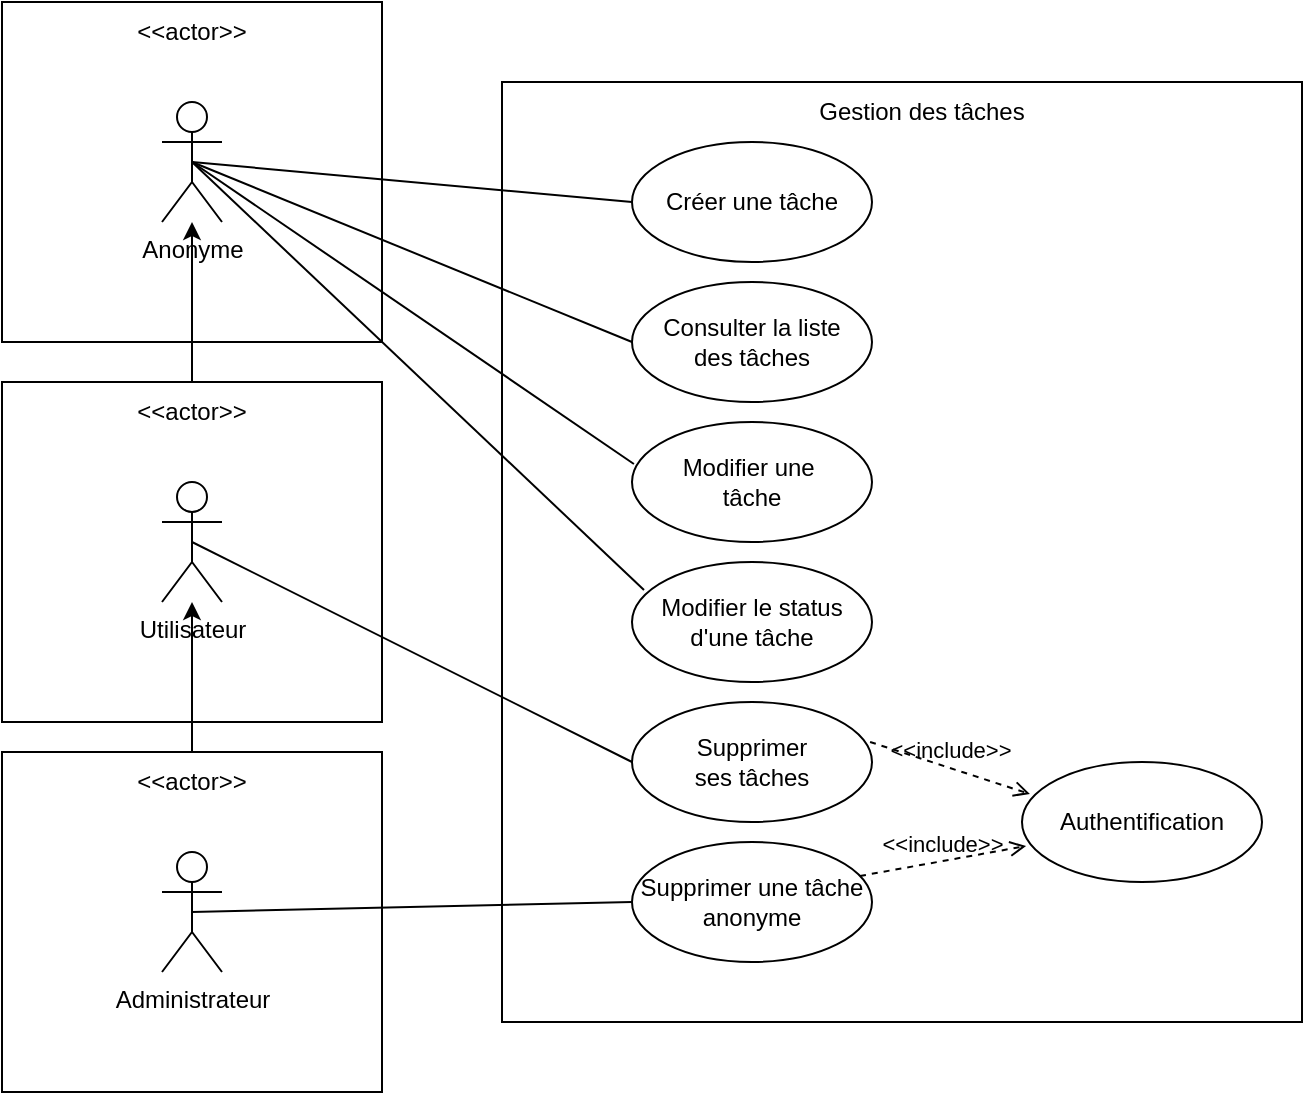<mxfile version="20.5.3" type="embed"><diagram name="Page-1" id="R0wjLpWjG5bwHOQ1bxZC"><mxGraphModel dx="966" dy="740" grid="1" gridSize="10" guides="1" tooltips="1" connect="1" arrows="1" fold="1" page="1" pageScale="1" pageWidth="827" pageHeight="1169" math="0" shadow="0"><root><mxCell id="0"/><mxCell id="1" parent="0"/><mxCell id="idGsmURpZj5IsuFKCBlc-5" value="" style="rounded=0;whiteSpace=wrap;html=1;" parent="1" vertex="1"><mxGeometry x="360" y="250" width="400" height="470" as="geometry"/></mxCell><mxCell id="idGsmURpZj5IsuFKCBlc-6" value="Gestion des tâches" style="text;html=1;align=center;verticalAlign=middle;whiteSpace=wrap;rounded=0;" parent="1" vertex="1"><mxGeometry x="510" y="250" width="120" height="30" as="geometry"/></mxCell><mxCell id="idGsmURpZj5IsuFKCBlc-7" value="Créer une tâche" style="ellipse;whiteSpace=wrap;html=1;" parent="1" vertex="1"><mxGeometry x="425" y="280" width="120" height="60" as="geometry"/></mxCell><mxCell id="idGsmURpZj5IsuFKCBlc-8" value="Consulter la liste&lt;br&gt;des tâches" style="ellipse;whiteSpace=wrap;html=1;" parent="1" vertex="1"><mxGeometry x="425" y="350" width="120" height="60" as="geometry"/></mxCell><mxCell id="idGsmURpZj5IsuFKCBlc-9" value="" style="rounded=0;whiteSpace=wrap;html=1;" parent="1" vertex="1"><mxGeometry x="110" y="400" width="190" height="170" as="geometry"/></mxCell><mxCell id="idGsmURpZj5IsuFKCBlc-10" value="Utilisateur" style="shape=umlActor;verticalLabelPosition=bottom;verticalAlign=top;html=1;outlineConnect=0;" parent="1" vertex="1"><mxGeometry x="190" y="450" width="30" height="60" as="geometry"/></mxCell><mxCell id="idGsmURpZj5IsuFKCBlc-11" value="&amp;lt;&amp;lt;actor&amp;gt;&amp;gt;" style="text;html=1;align=center;verticalAlign=middle;whiteSpace=wrap;rounded=0;" parent="1" vertex="1"><mxGeometry x="175" y="400" width="60" height="30" as="geometry"/></mxCell><mxCell id="Y4IT4gCBnpOFw3fhDsjc-1" value="Modifier une&amp;nbsp;&lt;br&gt;tâche" style="ellipse;whiteSpace=wrap;html=1;" parent="1" vertex="1"><mxGeometry x="425" y="420" width="120" height="60" as="geometry"/></mxCell><mxCell id="Y4IT4gCBnpOFw3fhDsjc-2" value="Modifier le status&lt;br&gt;d'une tâche" style="ellipse;whiteSpace=wrap;html=1;" parent="1" vertex="1"><mxGeometry x="425" y="490" width="120" height="60" as="geometry"/></mxCell><mxCell id="Y4IT4gCBnpOFw3fhDsjc-3" value="Supprimer&lt;br&gt;ses tâches" style="ellipse;whiteSpace=wrap;html=1;" parent="1" vertex="1"><mxGeometry x="425" y="560" width="120" height="60" as="geometry"/></mxCell><mxCell id="Y4IT4gCBnpOFw3fhDsjc-6" value="" style="endArrow=none;startArrow=none;endFill=0;startFill=0;endSize=8;html=1;verticalAlign=bottom;labelBackgroundColor=none;strokeWidth=1;rounded=0;entryX=0;entryY=0.5;entryDx=0;entryDy=0;exitX=0.5;exitY=0.5;exitDx=0;exitDy=0;exitPerimeter=0;" parent="1" source="idGsmURpZj5IsuFKCBlc-10" target="Y4IT4gCBnpOFw3fhDsjc-3" edge="1"><mxGeometry width="160" relative="1" as="geometry"><mxPoint x="210" y="450" as="sourcePoint"/><mxPoint x="445" y="540" as="targetPoint"/></mxGeometry></mxCell><mxCell id="Y4IT4gCBnpOFw3fhDsjc-7" value="Authentification" style="ellipse;whiteSpace=wrap;html=1;" parent="1" vertex="1"><mxGeometry x="620" y="590" width="120" height="60" as="geometry"/></mxCell><mxCell id="Y4IT4gCBnpOFw3fhDsjc-9" value="" style="rounded=0;whiteSpace=wrap;html=1;" parent="1" vertex="1"><mxGeometry x="110" y="585" width="190" height="170" as="geometry"/></mxCell><mxCell id="Y4IT4gCBnpOFw3fhDsjc-10" value="Administrateur" style="shape=umlActor;verticalLabelPosition=bottom;verticalAlign=top;html=1;outlineConnect=0;" parent="1" vertex="1"><mxGeometry x="190" y="635" width="30" height="60" as="geometry"/></mxCell><mxCell id="Y4IT4gCBnpOFw3fhDsjc-17" value="" style="edgeStyle=orthogonalEdgeStyle;rounded=0;orthogonalLoop=1;jettySize=auto;html=1;" parent="1" source="Y4IT4gCBnpOFw3fhDsjc-11" target="idGsmURpZj5IsuFKCBlc-10" edge="1"><mxGeometry relative="1" as="geometry"/></mxCell><mxCell id="Y4IT4gCBnpOFw3fhDsjc-11" value="&amp;lt;&amp;lt;actor&amp;gt;&amp;gt;" style="text;html=1;align=center;verticalAlign=middle;whiteSpace=wrap;rounded=0;" parent="1" vertex="1"><mxGeometry x="175" y="585" width="60" height="30" as="geometry"/></mxCell><mxCell id="Y4IT4gCBnpOFw3fhDsjc-12" value="Supprimer une tâche&lt;br&gt;anonyme" style="ellipse;whiteSpace=wrap;html=1;" parent="1" vertex="1"><mxGeometry x="425" y="630" width="120" height="60" as="geometry"/></mxCell><mxCell id="Y4IT4gCBnpOFw3fhDsjc-13" value="" style="endArrow=none;startArrow=none;endFill=0;startFill=0;endSize=8;html=1;verticalAlign=bottom;labelBackgroundColor=none;strokeWidth=1;rounded=0;entryX=0;entryY=0.5;entryDx=0;entryDy=0;exitX=0.5;exitY=0.5;exitDx=0;exitDy=0;exitPerimeter=0;" parent="1" source="Y4IT4gCBnpOFw3fhDsjc-10" target="Y4IT4gCBnpOFw3fhDsjc-12" edge="1"><mxGeometry width="160" relative="1" as="geometry"><mxPoint x="215" y="592.5" as="sourcePoint"/><mxPoint x="445" y="747.5" as="targetPoint"/></mxGeometry></mxCell><mxCell id="Y4IT4gCBnpOFw3fhDsjc-21" value="&amp;lt;&amp;lt;include&amp;gt;&amp;gt;" style="html=1;verticalAlign=bottom;labelBackgroundColor=none;endArrow=open;endFill=0;dashed=1;rounded=0;exitX=0.992;exitY=0.333;exitDx=0;exitDy=0;entryX=0.033;entryY=0.267;entryDx=0;entryDy=0;entryPerimeter=0;exitPerimeter=0;" parent="1" source="Y4IT4gCBnpOFw3fhDsjc-3" edge="1" target="Y4IT4gCBnpOFw3fhDsjc-7"><mxGeometry width="160" relative="1" as="geometry"><mxPoint x="555" y="530" as="sourcePoint"/><mxPoint x="633" y="500" as="targetPoint"/></mxGeometry></mxCell><mxCell id="Y4IT4gCBnpOFw3fhDsjc-22" value="&amp;lt;&amp;lt;include&amp;gt;&amp;gt;" style="html=1;verticalAlign=bottom;labelBackgroundColor=none;endArrow=open;endFill=0;dashed=1;rounded=0;exitX=0.95;exitY=0.283;exitDx=0;exitDy=0;entryX=0.017;entryY=0.7;entryDx=0;entryDy=0;entryPerimeter=0;exitPerimeter=0;" parent="1" source="Y4IT4gCBnpOFw3fhDsjc-12" target="Y4IT4gCBnpOFw3fhDsjc-7" edge="1"><mxGeometry width="160" relative="1" as="geometry"><mxPoint x="554" y="590" as="sourcePoint"/><mxPoint x="643" y="510" as="targetPoint"/></mxGeometry></mxCell><mxCell id="2" value="" style="rounded=0;whiteSpace=wrap;html=1;" vertex="1" parent="1"><mxGeometry x="110" y="210" width="190" height="170" as="geometry"/></mxCell><mxCell id="3" value="Anonyme" style="shape=umlActor;verticalLabelPosition=bottom;verticalAlign=top;html=1;outlineConnect=0;" vertex="1" parent="1"><mxGeometry x="190" y="260" width="30" height="60" as="geometry"/></mxCell><mxCell id="4" value="&amp;lt;&amp;lt;actor&amp;gt;&amp;gt;" style="text;html=1;align=center;verticalAlign=middle;whiteSpace=wrap;rounded=0;" vertex="1" parent="1"><mxGeometry x="175" y="210" width="60" height="30" as="geometry"/></mxCell><mxCell id="7" style="edgeStyle=orthogonalEdgeStyle;rounded=0;orthogonalLoop=1;jettySize=auto;html=1;exitX=0.5;exitY=0;exitDx=0;exitDy=0;" edge="1" parent="1" source="idGsmURpZj5IsuFKCBlc-11" target="3"><mxGeometry relative="1" as="geometry"/></mxCell><mxCell id="idGsmURpZj5IsuFKCBlc-12" value="" style="endArrow=none;startArrow=none;endFill=0;startFill=0;endSize=8;html=1;verticalAlign=bottom;labelBackgroundColor=none;strokeWidth=1;rounded=0;exitX=0.5;exitY=0.5;exitDx=0;exitDy=0;exitPerimeter=0;entryX=0;entryY=0.5;entryDx=0;entryDy=0;" parent="1" source="3" target="idGsmURpZj5IsuFKCBlc-7" edge="1"><mxGeometry width="160" relative="1" as="geometry"><mxPoint x="240" y="350" as="sourcePoint"/><mxPoint x="400" y="350" as="targetPoint"/></mxGeometry></mxCell><mxCell id="idGsmURpZj5IsuFKCBlc-13" value="" style="endArrow=none;startArrow=none;endFill=0;startFill=0;endSize=8;html=1;verticalAlign=bottom;labelBackgroundColor=none;strokeWidth=1;rounded=0;exitX=0.5;exitY=0.5;exitDx=0;exitDy=0;exitPerimeter=0;entryX=0;entryY=0.5;entryDx=0;entryDy=0;" parent="1" source="3" target="idGsmURpZj5IsuFKCBlc-8" edge="1"><mxGeometry width="160" relative="1" as="geometry"><mxPoint x="155" y="380" as="sourcePoint"/><mxPoint x="445" y="340" as="targetPoint"/></mxGeometry></mxCell><mxCell id="Y4IT4gCBnpOFw3fhDsjc-4" value="" style="endArrow=none;startArrow=none;endFill=0;startFill=0;endSize=8;html=1;verticalAlign=bottom;labelBackgroundColor=none;strokeWidth=1;rounded=0;exitX=0.5;exitY=0.5;exitDx=0;exitDy=0;exitPerimeter=0;entryX=0.008;entryY=0.35;entryDx=0;entryDy=0;entryPerimeter=0;" parent="1" source="3" target="Y4IT4gCBnpOFw3fhDsjc-1" edge="1"><mxGeometry width="160" relative="1" as="geometry"><mxPoint x="215" y="455" as="sourcePoint"/><mxPoint x="445" y="400" as="targetPoint"/></mxGeometry></mxCell><mxCell id="Y4IT4gCBnpOFw3fhDsjc-5" value="" style="endArrow=none;startArrow=none;endFill=0;startFill=0;endSize=8;html=1;verticalAlign=bottom;labelBackgroundColor=none;strokeWidth=1;rounded=0;exitX=0.5;exitY=0.5;exitDx=0;exitDy=0;exitPerimeter=0;entryX=0.05;entryY=0.233;entryDx=0;entryDy=0;entryPerimeter=0;" parent="1" source="3" target="Y4IT4gCBnpOFw3fhDsjc-2" edge="1"><mxGeometry width="160" relative="1" as="geometry"><mxPoint x="215" y="455" as="sourcePoint"/><mxPoint x="445" y="470" as="targetPoint"/></mxGeometry></mxCell></root></mxGraphModel></diagram></mxfile>